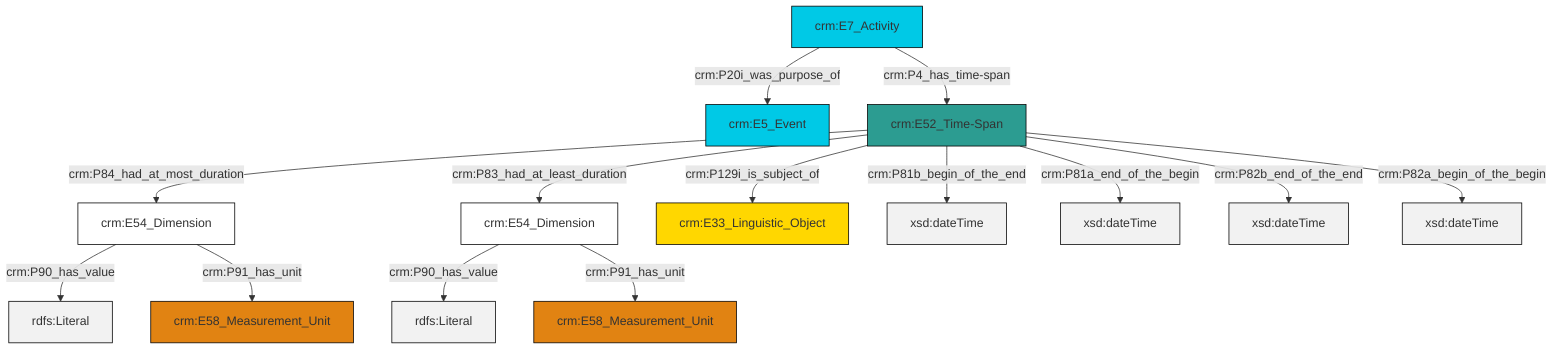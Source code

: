graph TD
classDef Literal fill:#f2f2f2,stroke:#000000;
classDef CRM_Entity fill:#FFFFFF,stroke:#000000;
classDef Temporal_Entity fill:#00C9E6, stroke:#000000;
classDef Type fill:#E18312, stroke:#000000;
classDef Time-Span fill:#2C9C91, stroke:#000000;
classDef Appellation fill:#FFEB7F, stroke:#000000;
classDef Place fill:#008836, stroke:#000000;
classDef Persistent_Item fill:#B266B2, stroke:#000000;
classDef Conceptual_Object fill:#FFD700, stroke:#000000;
classDef Physical_Thing fill:#D2B48C, stroke:#000000;
classDef Actor fill:#f58aad, stroke:#000000;
classDef PC_Classes fill:#4ce600, stroke:#000000;
classDef Multi fill:#cccccc,stroke:#000000;

4["crm:E54_Dimension"]:::CRM_Entity -->|crm:P90_has_value| 5[rdfs:Literal]:::Literal
8["crm:E7_Activity"]:::Temporal_Entity -->|crm:P4_has_time-span| 9["crm:E52_Time-Span"]:::Time-Span
8["crm:E7_Activity"]:::Temporal_Entity -->|crm:P20i_was_purpose_of| 0["crm:E5_Event"]:::Temporal_Entity
4["crm:E54_Dimension"]:::CRM_Entity -->|crm:P91_has_unit| 10["crm:E58_Measurement_Unit"]:::Type
9["crm:E52_Time-Span"]:::Time-Span -->|crm:P129i_is_subject_of| 11["crm:E33_Linguistic_Object"]:::Conceptual_Object
9["crm:E52_Time-Span"]:::Time-Span -->|crm:P81b_begin_of_the_end| 12[xsd:dateTime]:::Literal
9["crm:E52_Time-Span"]:::Time-Span -->|crm:P84_had_at_most_duration| 4["crm:E54_Dimension"]:::CRM_Entity
6["crm:E54_Dimension"]:::CRM_Entity -->|crm:P90_has_value| 13[rdfs:Literal]:::Literal
9["crm:E52_Time-Span"]:::Time-Span -->|crm:P81a_end_of_the_begin| 16[xsd:dateTime]:::Literal
9["crm:E52_Time-Span"]:::Time-Span -->|crm:P82b_end_of_the_end| 17[xsd:dateTime]:::Literal
9["crm:E52_Time-Span"]:::Time-Span -->|crm:P82a_begin_of_the_begin| 18[xsd:dateTime]:::Literal
6["crm:E54_Dimension"]:::CRM_Entity -->|crm:P91_has_unit| 2["crm:E58_Measurement_Unit"]:::Type
9["crm:E52_Time-Span"]:::Time-Span -->|crm:P83_had_at_least_duration| 6["crm:E54_Dimension"]:::CRM_Entity